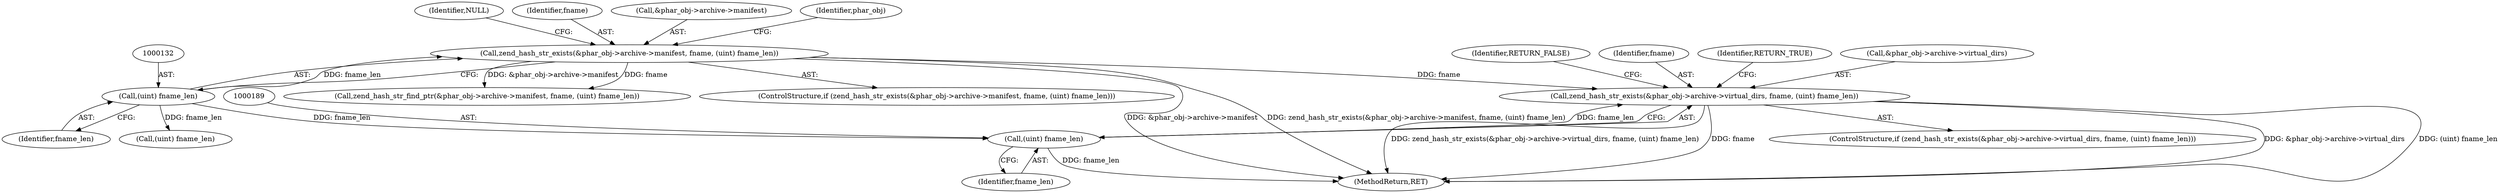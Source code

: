 digraph "0_php_1e9b175204e3286d64dfd6c9f09151c31b5e099a_8@pointer" {
"1000180" [label="(Call,zend_hash_str_exists(&phar_obj->archive->virtual_dirs, fname, (uint) fname_len))"];
"1000123" [label="(Call,zend_hash_str_exists(&phar_obj->archive->manifest, fname, (uint) fname_len))"];
"1000131" [label="(Call,(uint) fname_len)"];
"1000188" [label="(Call,(uint) fname_len)"];
"1000123" [label="(Call,zend_hash_str_exists(&phar_obj->archive->manifest, fname, (uint) fname_len))"];
"1000188" [label="(Call,(uint) fname_len)"];
"1000193" [label="(Identifier,RETURN_FALSE)"];
"1000187" [label="(Identifier,fname)"];
"1000137" [label="(Identifier,NULL)"];
"1000131" [label="(Call,(uint) fname_len)"];
"1000130" [label="(Identifier,fname)"];
"1000192" [label="(Identifier,RETURN_TRUE)"];
"1000179" [label="(ControlStructure,if (zend_hash_str_exists(&phar_obj->archive->virtual_dirs, fname, (uint) fname_len)))"];
"1000181" [label="(Call,&phar_obj->archive->virtual_dirs)"];
"1000124" [label="(Call,&phar_obj->archive->manifest)"];
"1000133" [label="(Identifier,fname_len)"];
"1000184" [label="(Identifier,phar_obj)"];
"1000122" [label="(ControlStructure,if (zend_hash_str_exists(&phar_obj->archive->manifest, fname, (uint) fname_len)))"];
"1000190" [label="(Identifier,fname_len)"];
"1000180" [label="(Call,zend_hash_str_exists(&phar_obj->archive->virtual_dirs, fname, (uint) fname_len))"];
"1000148" [label="(Call,(uint) fname_len)"];
"1000194" [label="(MethodReturn,RET)"];
"1000140" [label="(Call,zend_hash_str_find_ptr(&phar_obj->archive->manifest, fname, (uint) fname_len))"];
"1000180" -> "1000179"  [label="AST: "];
"1000180" -> "1000188"  [label="CFG: "];
"1000181" -> "1000180"  [label="AST: "];
"1000187" -> "1000180"  [label="AST: "];
"1000188" -> "1000180"  [label="AST: "];
"1000192" -> "1000180"  [label="CFG: "];
"1000193" -> "1000180"  [label="CFG: "];
"1000180" -> "1000194"  [label="DDG: fname"];
"1000180" -> "1000194"  [label="DDG: &phar_obj->archive->virtual_dirs"];
"1000180" -> "1000194"  [label="DDG: (uint) fname_len"];
"1000180" -> "1000194"  [label="DDG: zend_hash_str_exists(&phar_obj->archive->virtual_dirs, fname, (uint) fname_len)"];
"1000123" -> "1000180"  [label="DDG: fname"];
"1000188" -> "1000180"  [label="DDG: fname_len"];
"1000123" -> "1000122"  [label="AST: "];
"1000123" -> "1000131"  [label="CFG: "];
"1000124" -> "1000123"  [label="AST: "];
"1000130" -> "1000123"  [label="AST: "];
"1000131" -> "1000123"  [label="AST: "];
"1000137" -> "1000123"  [label="CFG: "];
"1000184" -> "1000123"  [label="CFG: "];
"1000123" -> "1000194"  [label="DDG: &phar_obj->archive->manifest"];
"1000123" -> "1000194"  [label="DDG: zend_hash_str_exists(&phar_obj->archive->manifest, fname, (uint) fname_len)"];
"1000131" -> "1000123"  [label="DDG: fname_len"];
"1000123" -> "1000140"  [label="DDG: &phar_obj->archive->manifest"];
"1000123" -> "1000140"  [label="DDG: fname"];
"1000131" -> "1000133"  [label="CFG: "];
"1000132" -> "1000131"  [label="AST: "];
"1000133" -> "1000131"  [label="AST: "];
"1000131" -> "1000148"  [label="DDG: fname_len"];
"1000131" -> "1000188"  [label="DDG: fname_len"];
"1000188" -> "1000190"  [label="CFG: "];
"1000189" -> "1000188"  [label="AST: "];
"1000190" -> "1000188"  [label="AST: "];
"1000188" -> "1000194"  [label="DDG: fname_len"];
}
